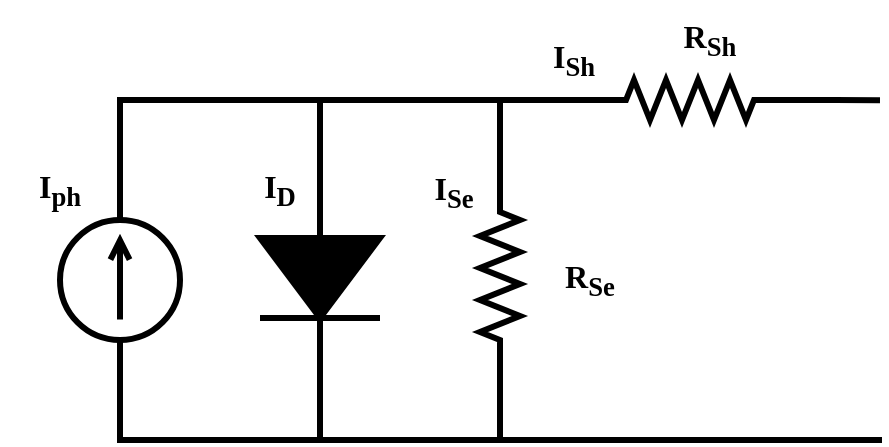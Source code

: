<mxfile version="24.7.7">
  <diagram name="Page-1" id="H8Ydm73rRAzKJuo1vf3U">
    <mxGraphModel dx="755" dy="474" grid="1" gridSize="10" guides="1" tooltips="1" connect="1" arrows="1" fold="1" page="1" pageScale="1" pageWidth="850" pageHeight="1100" math="0" shadow="0">
      <root>
        <mxCell id="0" />
        <mxCell id="1" parent="0" />
        <mxCell id="qP-ptkdwz3GpzIyoI9f6-21" style="edgeStyle=orthogonalEdgeStyle;rounded=0;orthogonalLoop=1;jettySize=auto;html=1;exitX=1;exitY=0.5;exitDx=0;exitDy=0;exitPerimeter=0;endArrow=none;endFill=0;strokeWidth=3;" edge="1" parent="1" source="qP-ptkdwz3GpzIyoI9f6-12">
          <mxGeometry relative="1" as="geometry">
            <mxPoint x="570" y="190.167" as="targetPoint" />
          </mxGeometry>
        </mxCell>
        <mxCell id="qP-ptkdwz3GpzIyoI9f6-12" value="" style="pointerEvents=1;verticalLabelPosition=bottom;shadow=0;dashed=0;align=center;html=1;verticalAlign=top;shape=mxgraph.electrical.resistors.resistor_2;strokeWidth=3;" vertex="1" parent="1">
          <mxGeometry x="425" y="180" width="100" height="20" as="geometry" />
        </mxCell>
        <mxCell id="qP-ptkdwz3GpzIyoI9f6-18" style="edgeStyle=orthogonalEdgeStyle;rounded=0;orthogonalLoop=1;jettySize=auto;html=1;exitX=0;exitY=0.5;exitDx=0;exitDy=0;exitPerimeter=0;endArrow=none;endFill=0;strokeWidth=3;" edge="1" parent="1" source="qP-ptkdwz3GpzIyoI9f6-13">
          <mxGeometry relative="1" as="geometry">
            <mxPoint x="380" y="190" as="targetPoint" />
          </mxGeometry>
        </mxCell>
        <mxCell id="qP-ptkdwz3GpzIyoI9f6-23" style="edgeStyle=orthogonalEdgeStyle;rounded=0;orthogonalLoop=1;jettySize=auto;html=1;exitX=1;exitY=0.5;exitDx=0;exitDy=0;exitPerimeter=0;endArrow=none;endFill=0;strokeWidth=3;" edge="1" parent="1" source="qP-ptkdwz3GpzIyoI9f6-13">
          <mxGeometry relative="1" as="geometry">
            <mxPoint x="380" y="360" as="targetPoint" />
          </mxGeometry>
        </mxCell>
        <mxCell id="qP-ptkdwz3GpzIyoI9f6-13" value="" style="pointerEvents=1;verticalLabelPosition=bottom;shadow=0;dashed=0;align=center;html=1;verticalAlign=top;shape=mxgraph.electrical.resistors.resistor_2;direction=south;strokeWidth=3;" vertex="1" parent="1">
          <mxGeometry x="370" y="228" width="20" height="100" as="geometry" />
        </mxCell>
        <mxCell id="qP-ptkdwz3GpzIyoI9f6-17" style="edgeStyle=orthogonalEdgeStyle;rounded=0;orthogonalLoop=1;jettySize=auto;html=1;exitX=0;exitY=0.5;exitDx=0;exitDy=0;exitPerimeter=0;endArrow=none;endFill=0;startArrow=none;startFill=0;strokeWidth=3;" edge="1" parent="1" source="qP-ptkdwz3GpzIyoI9f6-14">
          <mxGeometry relative="1" as="geometry">
            <mxPoint x="290" y="190" as="targetPoint" />
          </mxGeometry>
        </mxCell>
        <mxCell id="qP-ptkdwz3GpzIyoI9f6-22" style="edgeStyle=orthogonalEdgeStyle;rounded=0;orthogonalLoop=1;jettySize=auto;html=1;exitX=1;exitY=0.5;exitDx=0;exitDy=0;exitPerimeter=0;endArrow=none;endFill=0;strokeWidth=3;" edge="1" parent="1" source="qP-ptkdwz3GpzIyoI9f6-14">
          <mxGeometry relative="1" as="geometry">
            <mxPoint x="290" y="360" as="targetPoint" />
          </mxGeometry>
        </mxCell>
        <mxCell id="qP-ptkdwz3GpzIyoI9f6-14" value="" style="pointerEvents=1;fillColor=strokeColor;verticalLabelPosition=bottom;shadow=0;dashed=0;align=center;html=1;verticalAlign=top;shape=mxgraph.electrical.diodes.diode;direction=south;strokeWidth=3;" vertex="1" parent="1">
          <mxGeometry x="260" y="229" width="60" height="100" as="geometry" />
        </mxCell>
        <mxCell id="qP-ptkdwz3GpzIyoI9f6-20" style="edgeStyle=orthogonalEdgeStyle;rounded=0;orthogonalLoop=1;jettySize=auto;html=1;exitX=0;exitY=0.5;exitDx=0;exitDy=0;exitPerimeter=0;endArrow=none;endFill=0;strokeWidth=3;" edge="1" parent="1" source="qP-ptkdwz3GpzIyoI9f6-15">
          <mxGeometry relative="1" as="geometry">
            <mxPoint x="571" y="360" as="targetPoint" />
            <Array as="points">
              <mxPoint x="190" y="360" />
              <mxPoint x="571" y="360" />
            </Array>
          </mxGeometry>
        </mxCell>
        <mxCell id="qP-ptkdwz3GpzIyoI9f6-15" value="" style="pointerEvents=1;verticalLabelPosition=bottom;shadow=0;dashed=0;align=center;html=1;verticalAlign=top;shape=mxgraph.electrical.signal_sources.source;aspect=fixed;points=[[0.5,0,0],[1,0.5,0],[0.5,1,0],[0,0.5,0]];elSignalType=dc1;direction=north;strokeWidth=3;" vertex="1" parent="1">
          <mxGeometry x="160" y="250" width="60" height="60" as="geometry" />
        </mxCell>
        <mxCell id="qP-ptkdwz3GpzIyoI9f6-16" style="edgeStyle=orthogonalEdgeStyle;rounded=0;orthogonalLoop=1;jettySize=auto;html=1;exitX=1;exitY=0.5;exitDx=0;exitDy=0;exitPerimeter=0;entryX=0;entryY=0.5;entryDx=0;entryDy=0;entryPerimeter=0;endArrow=none;endFill=0;strokeWidth=3;" edge="1" parent="1" source="qP-ptkdwz3GpzIyoI9f6-15" target="qP-ptkdwz3GpzIyoI9f6-12">
          <mxGeometry relative="1" as="geometry" />
        </mxCell>
        <mxCell id="qP-ptkdwz3GpzIyoI9f6-24" value="&lt;font style=&quot;font-size: 16px;&quot; face=&quot;Times New Roman&quot;&gt;&lt;b&gt;I&lt;sub&gt;ph&lt;/sub&gt;&lt;/b&gt;&lt;/font&gt;" style="text;strokeColor=none;align=center;fillColor=none;html=1;verticalAlign=middle;whiteSpace=wrap;rounded=0;" vertex="1" parent="1">
          <mxGeometry x="130" y="220" width="60" height="30" as="geometry" />
        </mxCell>
        <mxCell id="qP-ptkdwz3GpzIyoI9f6-25" value="&lt;font style=&quot;font-size: 16px;&quot; face=&quot;Times New Roman&quot;&gt;&lt;b&gt;I&lt;sub&gt;D&lt;/sub&gt;&lt;/b&gt;&lt;/font&gt;" style="text;strokeColor=none;align=center;fillColor=none;html=1;verticalAlign=middle;whiteSpace=wrap;rounded=0;" vertex="1" parent="1">
          <mxGeometry x="240" y="215" width="60" height="40" as="geometry" />
        </mxCell>
        <mxCell id="qP-ptkdwz3GpzIyoI9f6-26" value="&lt;font style=&quot;font-size: 16px;&quot; face=&quot;Times New Roman&quot;&gt;&lt;b&gt;I&lt;sub&gt;Se&lt;/sub&gt;&lt;/b&gt;&lt;/font&gt;" style="text;strokeColor=none;align=center;fillColor=none;html=1;verticalAlign=middle;whiteSpace=wrap;rounded=0;" vertex="1" parent="1">
          <mxGeometry x="327" y="216" width="60" height="40" as="geometry" />
        </mxCell>
        <mxCell id="qP-ptkdwz3GpzIyoI9f6-27" value="&lt;font style=&quot;font-size: 16px;&quot; face=&quot;Times New Roman&quot;&gt;&lt;b&gt;I&lt;sub&gt;Sh&lt;/sub&gt;&lt;/b&gt;&lt;/font&gt;" style="text;strokeColor=none;align=center;fillColor=none;html=1;verticalAlign=middle;whiteSpace=wrap;rounded=0;" vertex="1" parent="1">
          <mxGeometry x="387" y="150" width="60" height="40" as="geometry" />
        </mxCell>
        <mxCell id="qP-ptkdwz3GpzIyoI9f6-28" value="&lt;font style=&quot;font-size: 16px;&quot; face=&quot;Times New Roman&quot;&gt;&lt;b&gt;R&lt;sub&gt;Se&lt;/sub&gt;&lt;/b&gt;&lt;/font&gt;" style="text;strokeColor=none;align=center;fillColor=none;html=1;verticalAlign=middle;whiteSpace=wrap;rounded=0;" vertex="1" parent="1">
          <mxGeometry x="395" y="260" width="60" height="40" as="geometry" />
        </mxCell>
        <mxCell id="qP-ptkdwz3GpzIyoI9f6-29" value="&lt;font style=&quot;font-size: 16px;&quot; face=&quot;Times New Roman&quot;&gt;&lt;b&gt;R&lt;sub&gt;Sh&lt;/sub&gt;&lt;/b&gt;&lt;/font&gt;" style="text;strokeColor=none;align=center;fillColor=none;html=1;verticalAlign=middle;whiteSpace=wrap;rounded=0;" vertex="1" parent="1">
          <mxGeometry x="455" y="140" width="60" height="40" as="geometry" />
        </mxCell>
      </root>
    </mxGraphModel>
  </diagram>
</mxfile>
